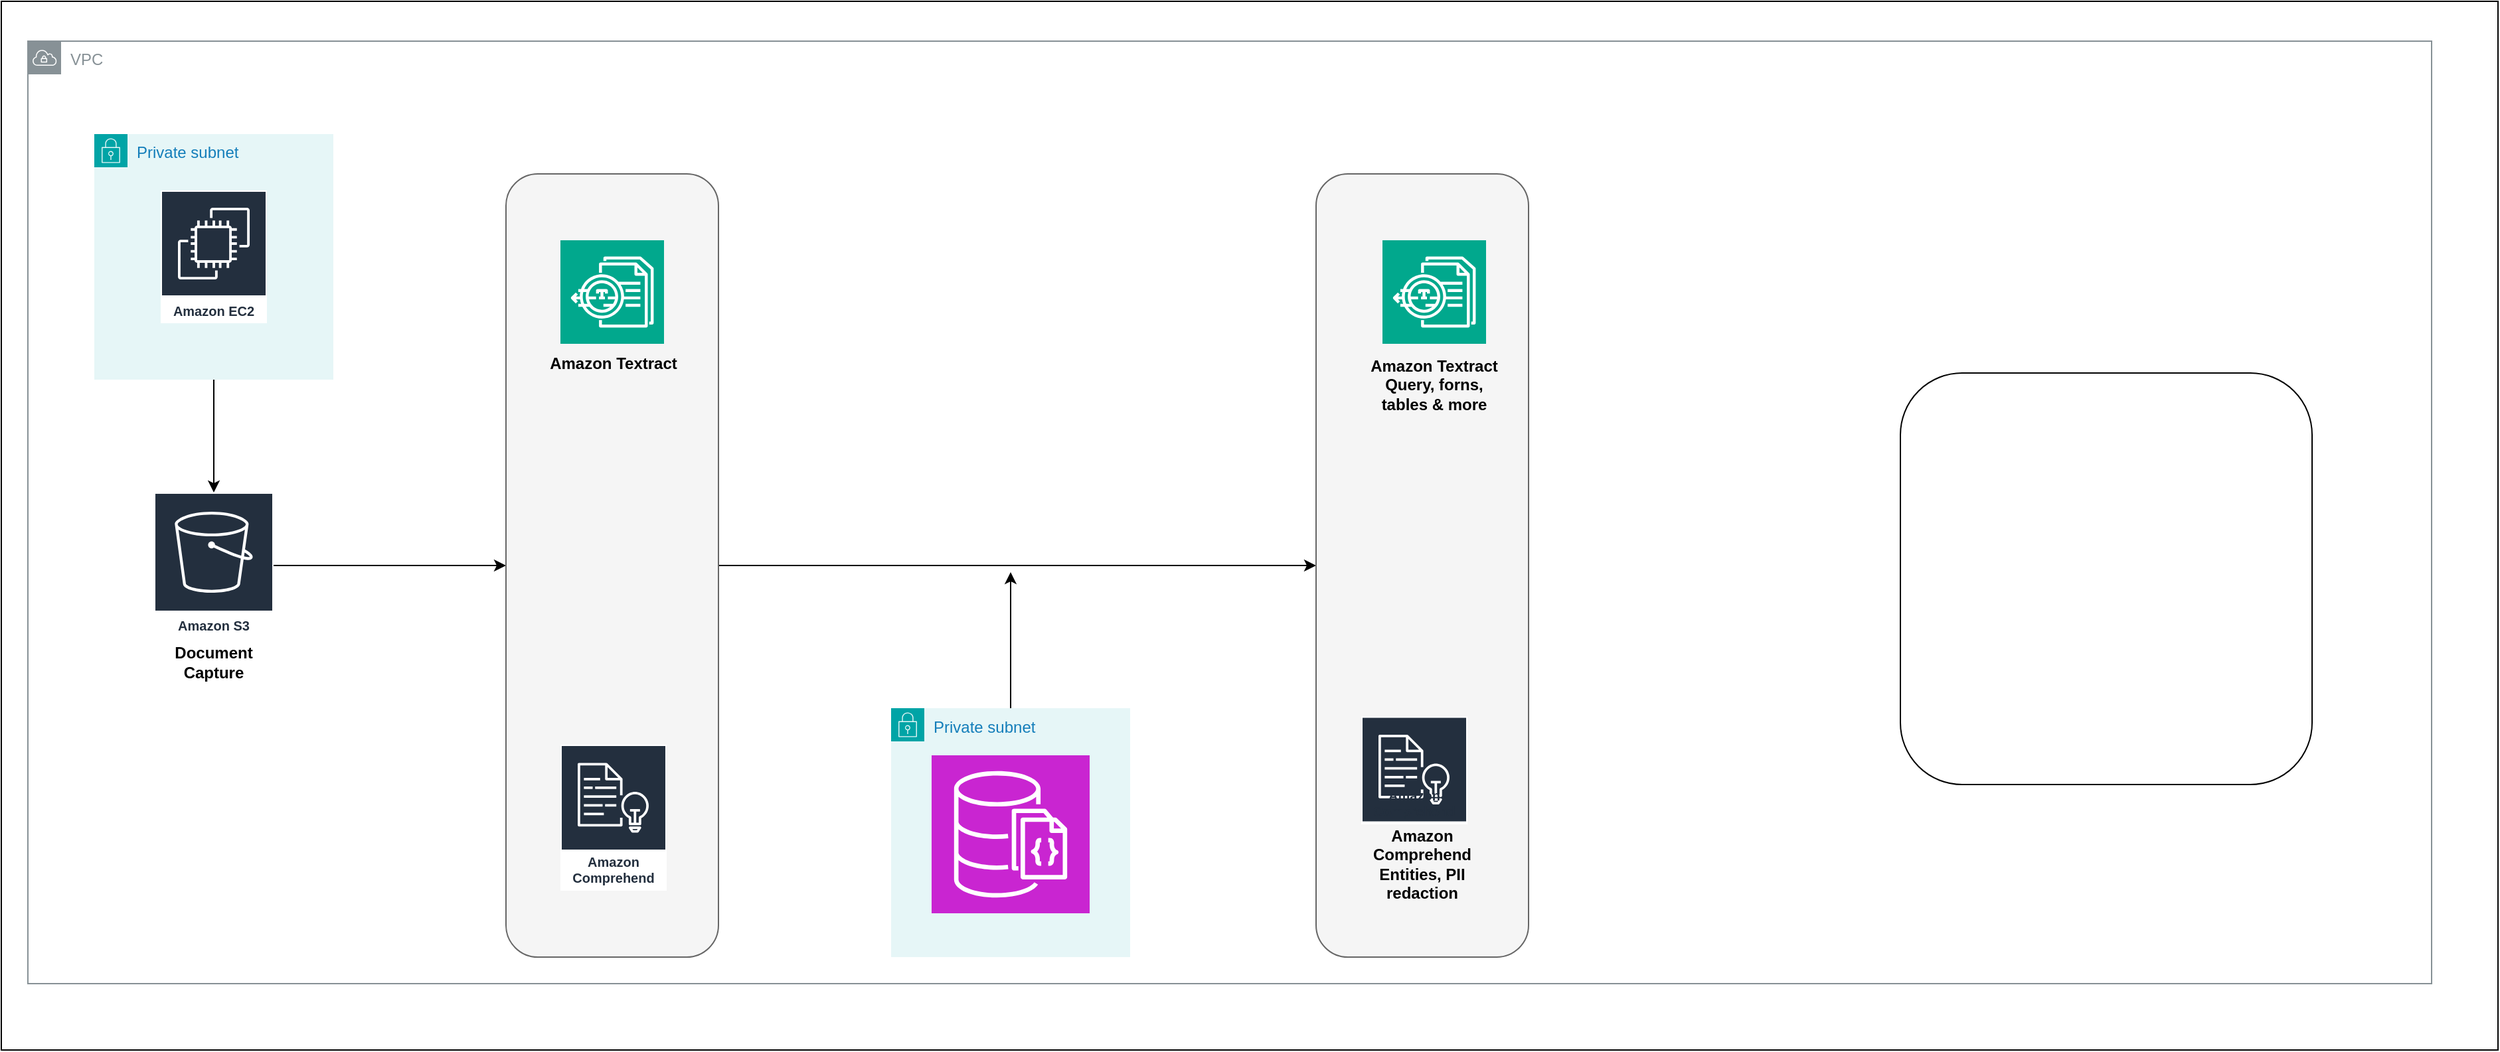 <mxfile version="26.0.6">
  <diagram name="Page-1" id="sJICoCuQqKXRrIhCw7vR">
    <mxGraphModel dx="2173" dy="743" grid="1" gridSize="10" guides="1" tooltips="1" connect="1" arrows="1" fold="1" page="1" pageScale="1" pageWidth="850" pageHeight="1100" math="0" shadow="0">
      <root>
        <mxCell id="0" />
        <mxCell id="1" parent="0" />
        <mxCell id="mwcL70Fv_d1JFPMgwfGR-2" value="" style="rounded=0;whiteSpace=wrap;html=1;" vertex="1" parent="1">
          <mxGeometry x="-150" width="1880" height="790" as="geometry" />
        </mxCell>
        <mxCell id="mwcL70Fv_d1JFPMgwfGR-3" value="VPC" style="sketch=0;outlineConnect=0;gradientColor=none;html=1;whiteSpace=wrap;fontSize=12;fontStyle=0;shape=mxgraph.aws4.group;grIcon=mxgraph.aws4.group_vpc;strokeColor=#879196;fillColor=none;verticalAlign=top;align=left;spacingLeft=30;fontColor=#879196;dashed=0;" vertex="1" parent="1">
          <mxGeometry x="-130" y="30" width="1810" height="710" as="geometry" />
        </mxCell>
        <mxCell id="mwcL70Fv_d1JFPMgwfGR-14" style="edgeStyle=orthogonalEdgeStyle;rounded=0;orthogonalLoop=1;jettySize=auto;html=1;" edge="1" parent="1" source="mwcL70Fv_d1JFPMgwfGR-4" target="mwcL70Fv_d1JFPMgwfGR-6">
          <mxGeometry relative="1" as="geometry" />
        </mxCell>
        <mxCell id="mwcL70Fv_d1JFPMgwfGR-4" value="Private subnet" style="points=[[0,0],[0.25,0],[0.5,0],[0.75,0],[1,0],[1,0.25],[1,0.5],[1,0.75],[1,1],[0.75,1],[0.5,1],[0.25,1],[0,1],[0,0.75],[0,0.5],[0,0.25]];outlineConnect=0;gradientColor=none;html=1;whiteSpace=wrap;fontSize=12;fontStyle=0;container=1;pointerEvents=0;collapsible=0;recursiveResize=0;shape=mxgraph.aws4.group;grIcon=mxgraph.aws4.group_security_group;grStroke=0;strokeColor=#00A4A6;fillColor=#E6F6F7;verticalAlign=top;align=left;spacingLeft=30;fontColor=#147EBA;dashed=0;" vertex="1" parent="1">
          <mxGeometry x="-80" y="100" width="180" height="185" as="geometry" />
        </mxCell>
        <mxCell id="mwcL70Fv_d1JFPMgwfGR-5" value="Amazon EC2" style="sketch=0;outlineConnect=0;fontColor=#232F3E;gradientColor=none;strokeColor=#ffffff;fillColor=#232F3E;dashed=0;verticalLabelPosition=middle;verticalAlign=bottom;align=center;html=1;whiteSpace=wrap;fontSize=10;fontStyle=1;spacing=3;shape=mxgraph.aws4.productIcon;prIcon=mxgraph.aws4.ec2;" vertex="1" parent="1">
          <mxGeometry x="-30" y="142.5" width="80" height="100" as="geometry" />
        </mxCell>
        <mxCell id="mwcL70Fv_d1JFPMgwfGR-15" style="edgeStyle=orthogonalEdgeStyle;rounded=0;orthogonalLoop=1;jettySize=auto;html=1;entryX=0.5;entryY=1;entryDx=0;entryDy=0;" edge="1" parent="1" source="mwcL70Fv_d1JFPMgwfGR-6" target="mwcL70Fv_d1JFPMgwfGR-8">
          <mxGeometry relative="1" as="geometry" />
        </mxCell>
        <mxCell id="mwcL70Fv_d1JFPMgwfGR-6" value="Amazon S3" style="sketch=0;outlineConnect=0;fontColor=#232F3E;gradientColor=none;strokeColor=#ffffff;fillColor=#232F3E;dashed=0;verticalLabelPosition=middle;verticalAlign=bottom;align=center;html=1;whiteSpace=wrap;fontSize=10;fontStyle=1;spacing=3;shape=mxgraph.aws4.productIcon;prIcon=mxgraph.aws4.s3;" vertex="1" parent="1">
          <mxGeometry x="-35" y="370" width="90" height="110" as="geometry" />
        </mxCell>
        <mxCell id="mwcL70Fv_d1JFPMgwfGR-7" value="&lt;b&gt;Document&lt;br&gt;Capture&lt;/b&gt;" style="text;html=1;align=center;verticalAlign=middle;whiteSpace=wrap;rounded=0;" vertex="1" parent="1">
          <mxGeometry x="-25" y="477.5" width="70" height="40" as="geometry" />
        </mxCell>
        <mxCell id="mwcL70Fv_d1JFPMgwfGR-27" style="edgeStyle=orthogonalEdgeStyle;rounded=0;orthogonalLoop=1;jettySize=auto;html=1;" edge="1" parent="1" source="mwcL70Fv_d1JFPMgwfGR-8" target="mwcL70Fv_d1JFPMgwfGR-22">
          <mxGeometry relative="1" as="geometry" />
        </mxCell>
        <mxCell id="mwcL70Fv_d1JFPMgwfGR-8" value="" style="rounded=1;whiteSpace=wrap;html=1;direction=south;fillColor=#f5f5f5;fontColor=#333333;strokeColor=#666666;" vertex="1" parent="1">
          <mxGeometry x="230" y="130" width="160" height="590" as="geometry" />
        </mxCell>
        <mxCell id="mwcL70Fv_d1JFPMgwfGR-9" value="" style="sketch=0;points=[[0,0,0],[0.25,0,0],[0.5,0,0],[0.75,0,0],[1,0,0],[0,1,0],[0.25,1,0],[0.5,1,0],[0.75,1,0],[1,1,0],[0,0.25,0],[0,0.5,0],[0,0.75,0],[1,0.25,0],[1,0.5,0],[1,0.75,0]];outlineConnect=0;fontColor=#232F3E;fillColor=#01A88D;strokeColor=#ffffff;dashed=0;verticalLabelPosition=bottom;verticalAlign=top;align=center;html=1;fontSize=12;fontStyle=0;aspect=fixed;shape=mxgraph.aws4.resourceIcon;resIcon=mxgraph.aws4.textract;" vertex="1" parent="1">
          <mxGeometry x="271" y="180" width="78" height="78" as="geometry" />
        </mxCell>
        <mxCell id="mwcL70Fv_d1JFPMgwfGR-10" value="&lt;b&gt;Amazon Textract&lt;/b&gt;" style="text;html=1;align=center;verticalAlign=middle;whiteSpace=wrap;rounded=0;" vertex="1" parent="1">
          <mxGeometry x="256" y="258" width="110" height="30" as="geometry" />
        </mxCell>
        <mxCell id="mwcL70Fv_d1JFPMgwfGR-12" value="Amazon Comprehend" style="sketch=0;outlineConnect=0;fontColor=#232F3E;gradientColor=none;strokeColor=#ffffff;fillColor=#232F3E;dashed=0;verticalLabelPosition=middle;verticalAlign=bottom;align=center;html=1;whiteSpace=wrap;fontSize=10;fontStyle=1;spacing=3;shape=mxgraph.aws4.productIcon;prIcon=mxgraph.aws4.comprehend;" vertex="1" parent="1">
          <mxGeometry x="271" y="560" width="80" height="110" as="geometry" />
        </mxCell>
        <mxCell id="mwcL70Fv_d1JFPMgwfGR-29" style="edgeStyle=orthogonalEdgeStyle;rounded=0;orthogonalLoop=1;jettySize=auto;html=1;" edge="1" parent="1" source="mwcL70Fv_d1JFPMgwfGR-17">
          <mxGeometry relative="1" as="geometry">
            <mxPoint x="610" y="430" as="targetPoint" />
          </mxGeometry>
        </mxCell>
        <mxCell id="mwcL70Fv_d1JFPMgwfGR-17" value="Private subnet" style="points=[[0,0],[0.25,0],[0.5,0],[0.75,0],[1,0],[1,0.25],[1,0.5],[1,0.75],[1,1],[0.75,1],[0.5,1],[0.25,1],[0,1],[0,0.75],[0,0.5],[0,0.25]];outlineConnect=0;gradientColor=none;html=1;whiteSpace=wrap;fontSize=12;fontStyle=0;container=1;pointerEvents=0;collapsible=0;recursiveResize=0;shape=mxgraph.aws4.group;grIcon=mxgraph.aws4.group_security_group;grStroke=0;strokeColor=#00A4A6;fillColor=#E6F6F7;verticalAlign=top;align=left;spacingLeft=30;fontColor=#147EBA;dashed=0;" vertex="1" parent="1">
          <mxGeometry x="520" y="532.5" width="180" height="187.5" as="geometry" />
        </mxCell>
        <mxCell id="mwcL70Fv_d1JFPMgwfGR-13" value="" style="sketch=0;points=[[0,0,0],[0.25,0,0],[0.5,0,0],[0.75,0,0],[1,0,0],[0,1,0],[0.25,1,0],[0.5,1,0],[0.75,1,0],[1,1,0],[0,0.25,0],[0,0.5,0],[0,0.75,0],[1,0.25,0],[1,0.5,0],[1,0.75,0]];outlineConnect=0;fontColor=#232F3E;fillColor=#C925D1;strokeColor=#ffffff;dashed=0;verticalLabelPosition=bottom;verticalAlign=top;align=center;html=1;fontSize=12;fontStyle=0;aspect=fixed;shape=mxgraph.aws4.resourceIcon;resIcon=mxgraph.aws4.documentdb_with_mongodb_compatibility;" vertex="1" parent="mwcL70Fv_d1JFPMgwfGR-17">
          <mxGeometry x="30.5" y="35.5" width="119" height="119" as="geometry" />
        </mxCell>
        <mxCell id="mwcL70Fv_d1JFPMgwfGR-22" value="" style="rounded=1;whiteSpace=wrap;html=1;direction=south;fillColor=#f5f5f5;fontColor=#333333;strokeColor=#666666;" vertex="1" parent="1">
          <mxGeometry x="840" y="130" width="160" height="590" as="geometry" />
        </mxCell>
        <mxCell id="mwcL70Fv_d1JFPMgwfGR-23" value="" style="sketch=0;points=[[0,0,0],[0.25,0,0],[0.5,0,0],[0.75,0,0],[1,0,0],[0,1,0],[0.25,1,0],[0.5,1,0],[0.75,1,0],[1,1,0],[0,0.25,0],[0,0.5,0],[0,0.75,0],[1,0.25,0],[1,0.5,0],[1,0.75,0]];outlineConnect=0;fontColor=#232F3E;fillColor=#01A88D;strokeColor=#ffffff;dashed=0;verticalLabelPosition=bottom;verticalAlign=top;align=center;html=1;fontSize=12;fontStyle=0;aspect=fixed;shape=mxgraph.aws4.resourceIcon;resIcon=mxgraph.aws4.textract;" vertex="1" parent="1">
          <mxGeometry x="890" y="180" width="78" height="78" as="geometry" />
        </mxCell>
        <mxCell id="mwcL70Fv_d1JFPMgwfGR-24" value="&lt;b&gt;Amazon Textract Query, forns, tables &amp;amp; more&lt;/b&gt;" style="text;html=1;align=center;verticalAlign=middle;whiteSpace=wrap;rounded=0;" vertex="1" parent="1">
          <mxGeometry x="874" y="258" width="110" height="62" as="geometry" />
        </mxCell>
        <mxCell id="mwcL70Fv_d1JFPMgwfGR-25" value="Amazon Comprehend" style="sketch=0;outlineConnect=0;fontColor=#232F3E;gradientColor=none;strokeColor=#ffffff;fillColor=#232F3E;dashed=0;verticalLabelPosition=middle;verticalAlign=bottom;align=center;html=1;whiteSpace=wrap;fontSize=10;fontStyle=1;spacing=3;shape=mxgraph.aws4.productIcon;prIcon=mxgraph.aws4.comprehend;" vertex="1" parent="1">
          <mxGeometry x="874" y="538.75" width="80" height="81.25" as="geometry" />
        </mxCell>
        <mxCell id="mwcL70Fv_d1JFPMgwfGR-26" value="&lt;b&gt;Amazon Comprehend Entities, PII redaction&lt;/b&gt;" style="text;html=1;align=center;verticalAlign=middle;whiteSpace=wrap;rounded=0;" vertex="1" parent="1">
          <mxGeometry x="860" y="620" width="120" height="60" as="geometry" />
        </mxCell>
        <mxCell id="mwcL70Fv_d1JFPMgwfGR-30" value="" style="rounded=1;whiteSpace=wrap;html=1;" vertex="1" parent="1">
          <mxGeometry x="1280" y="280" width="310" height="310" as="geometry" />
        </mxCell>
      </root>
    </mxGraphModel>
  </diagram>
</mxfile>
